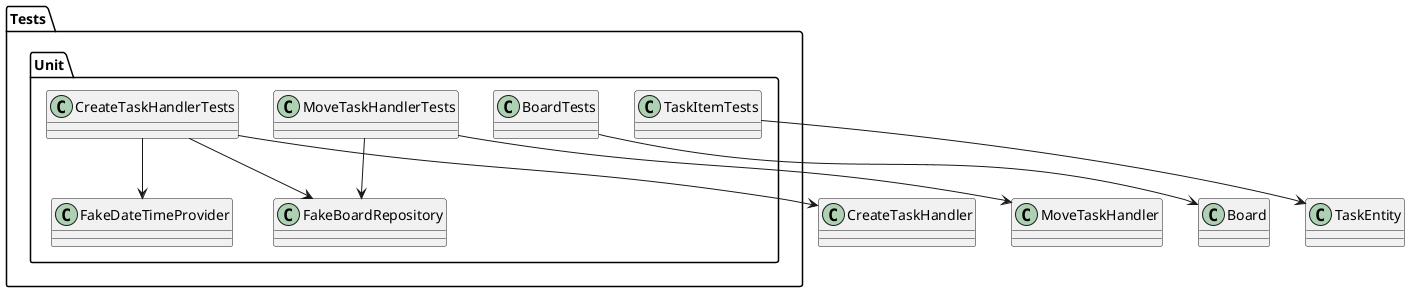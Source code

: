 @startuml
' Diagram illustrating unit test setup

package "Tests.Unit" {
  class CreateTaskHandlerTests
  class MoveTaskHandlerTests
  class BoardTests
  class TaskItemTests
  class FakeBoardRepository
  class FakeDateTimeProvider
}

CreateTaskHandlerTests --> FakeBoardRepository
CreateTaskHandlerTests --> FakeDateTimeProvider
CreateTaskHandlerTests --> CreateTaskHandler
MoveTaskHandlerTests --> FakeBoardRepository
MoveTaskHandlerTests --> MoveTaskHandler
BoardTests --> Board
TaskItemTests --> TaskEntity

@enduml
